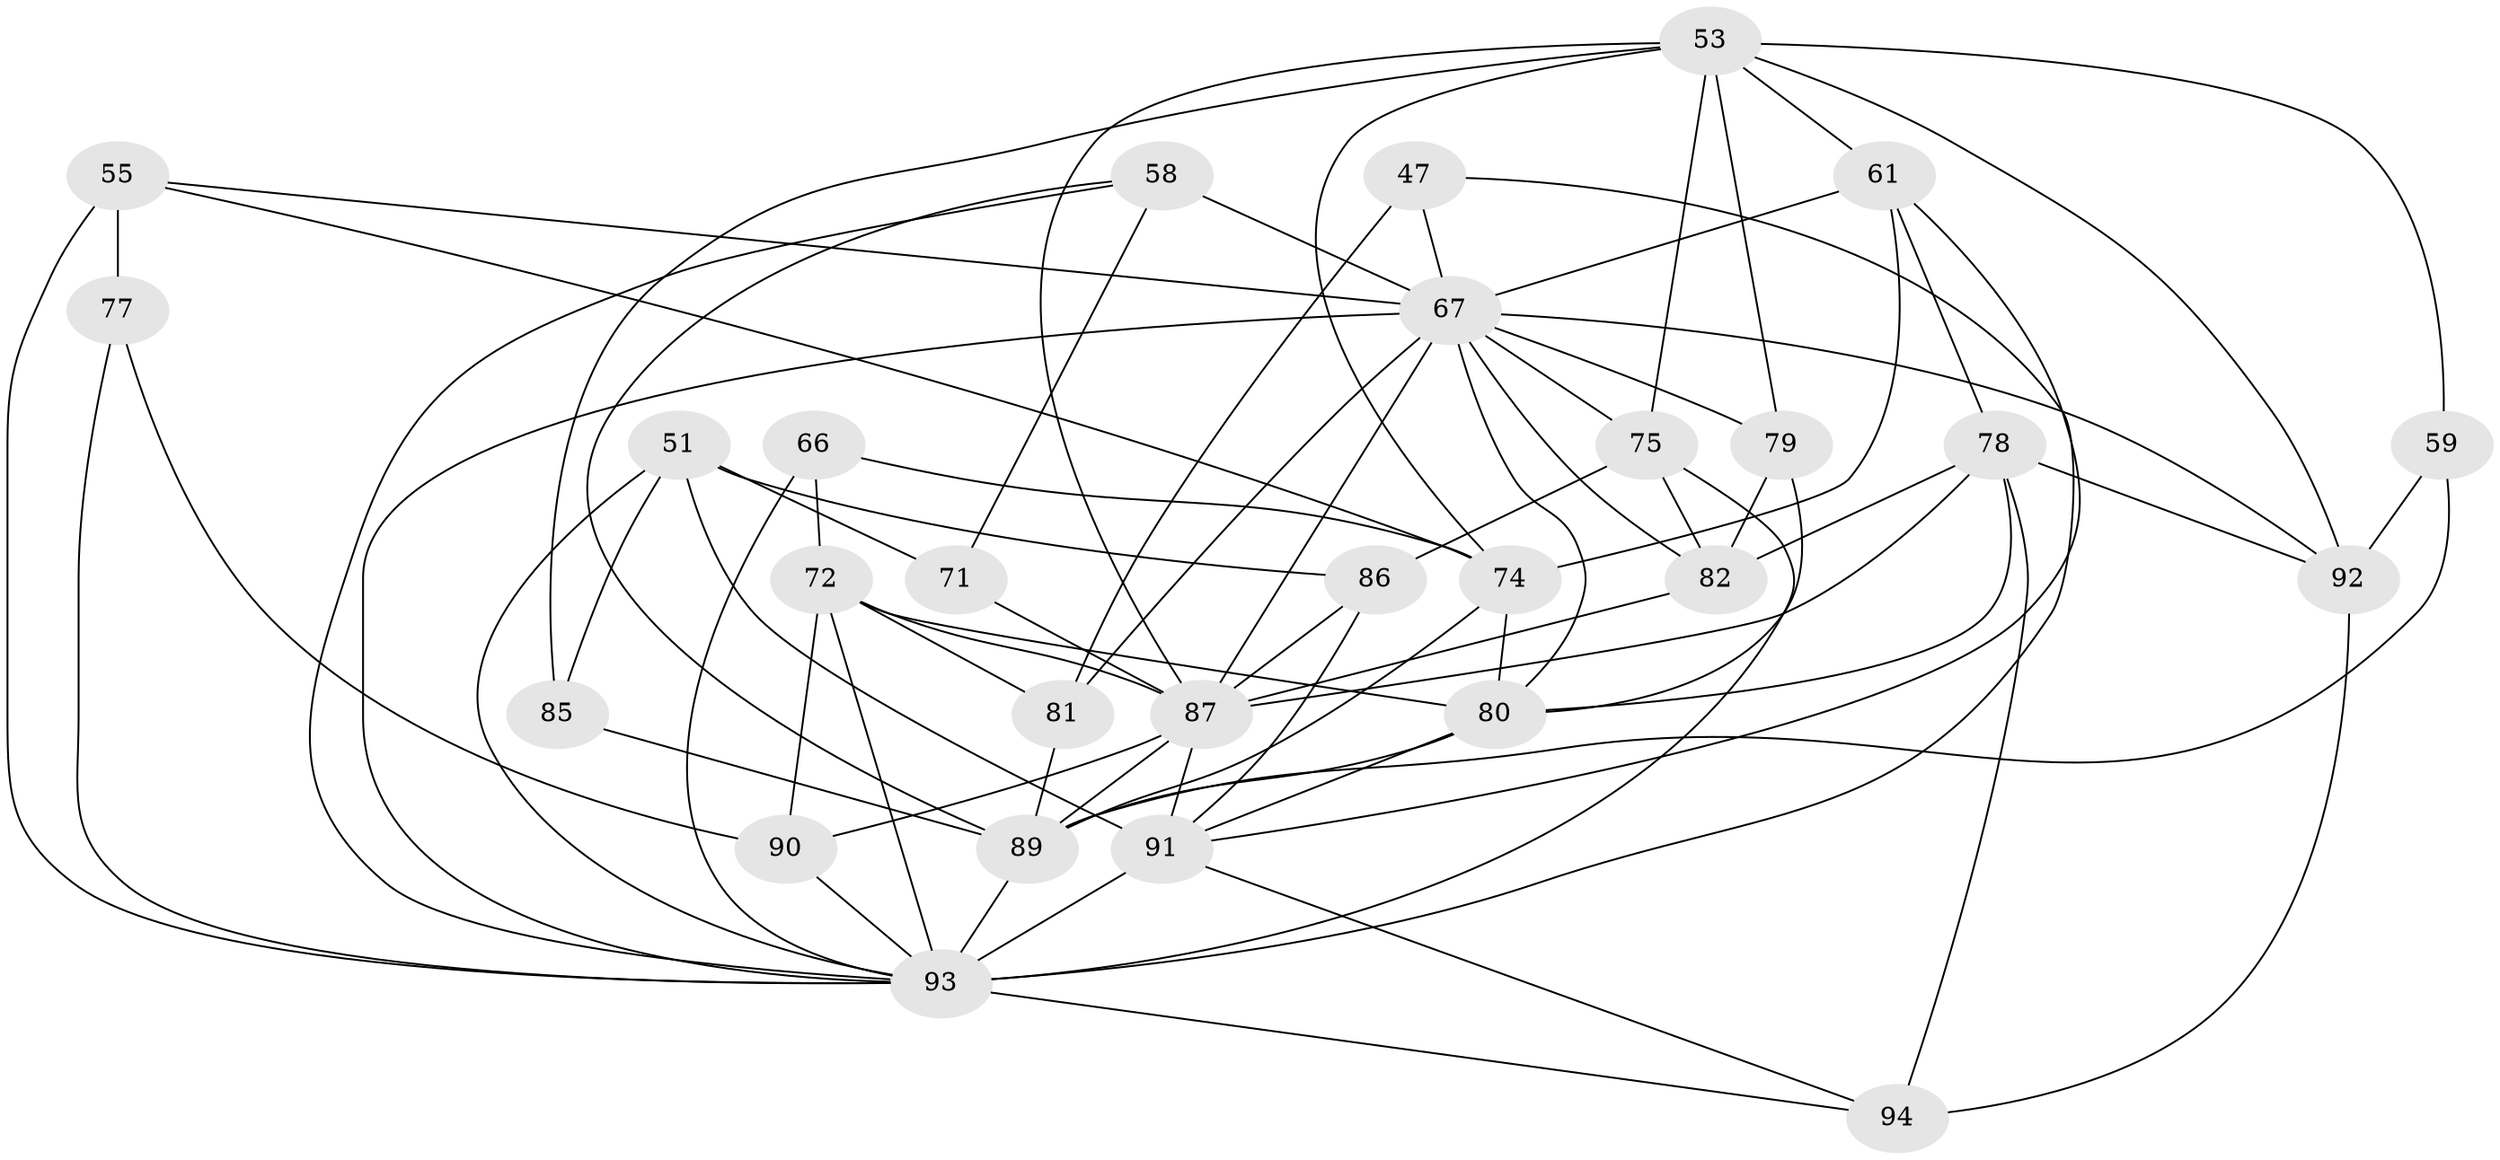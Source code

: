 // original degree distribution, {4: 1.0}
// Generated by graph-tools (version 1.1) at 2025/02/03/04/25 22:02:53]
// undirected, 28 vertices, 77 edges
graph export_dot {
graph [start="1"]
  node [color=gray90,style=filled];
  47;
  51 [super="+16+31"];
  53 [super="+32"];
  55 [super="+43"];
  58 [super="+13"];
  59;
  61 [super="+50+22+36"];
  66 [super="+1"];
  67 [super="+20+19+64"];
  71;
  72 [super="+14+34"];
  74 [super="+25+56"];
  75 [super="+52"];
  77;
  78 [super="+54"];
  79 [super="+33"];
  80 [super="+44+63"];
  81 [super="+18"];
  82 [super="+45"];
  85;
  86;
  87 [super="+49+68"];
  89 [super="+4+35+83"];
  90 [super="+42"];
  91 [super="+69+73+65"];
  92 [super="+76"];
  93 [super="+88+48"];
  94 [super="+70"];
  47 -- 81 [weight=2];
  47 -- 67;
  47 -- 93;
  51 -- 71 [weight=2];
  51 -- 85;
  51 -- 86;
  51 -- 93 [weight=2];
  51 -- 91 [weight=2];
  53 -- 85;
  53 -- 79;
  53 -- 87 [weight=2];
  53 -- 59;
  53 -- 92;
  53 -- 61;
  53 -- 74;
  53 -- 75 [weight=2];
  55 -- 77 [weight=2];
  55 -- 74;
  55 -- 67 [weight=2];
  55 -- 93;
  58 -- 71;
  58 -- 89 [weight=2];
  58 -- 67 [weight=2];
  58 -- 93;
  59 -- 92;
  59 -- 89 [weight=2];
  61 -- 67 [weight=3];
  61 -- 91 [weight=3];
  61 -- 74 [weight=2];
  61 -- 78;
  66 -- 74 [weight=2];
  66 -- 93 [weight=2];
  66 -- 72 [weight=2];
  67 -- 79 [weight=3];
  67 -- 81 [weight=2];
  67 -- 92;
  67 -- 93 [weight=3];
  67 -- 80;
  67 -- 87;
  67 -- 82;
  67 -- 75 [weight=2];
  71 -- 87;
  72 -- 90 [weight=2];
  72 -- 93 [weight=2];
  72 -- 81;
  72 -- 87;
  72 -- 80 [weight=2];
  74 -- 89 [weight=3];
  74 -- 80;
  75 -- 86;
  75 -- 93;
  75 -- 82 [weight=2];
  77 -- 90;
  77 -- 93;
  78 -- 92;
  78 -- 87;
  78 -- 80;
  78 -- 94;
  78 -- 82;
  79 -- 82;
  79 -- 80;
  80 -- 91;
  80 -- 89;
  81 -- 89;
  82 -- 87 [weight=3];
  85 -- 89 [weight=2];
  86 -- 91;
  86 -- 87;
  87 -- 89;
  87 -- 91;
  87 -- 90 [weight=2];
  89 -- 93 [weight=2];
  90 -- 93;
  91 -- 93 [weight=8];
  91 -- 94 [weight=2];
  92 -- 94 [weight=2];
  93 -- 94;
}
